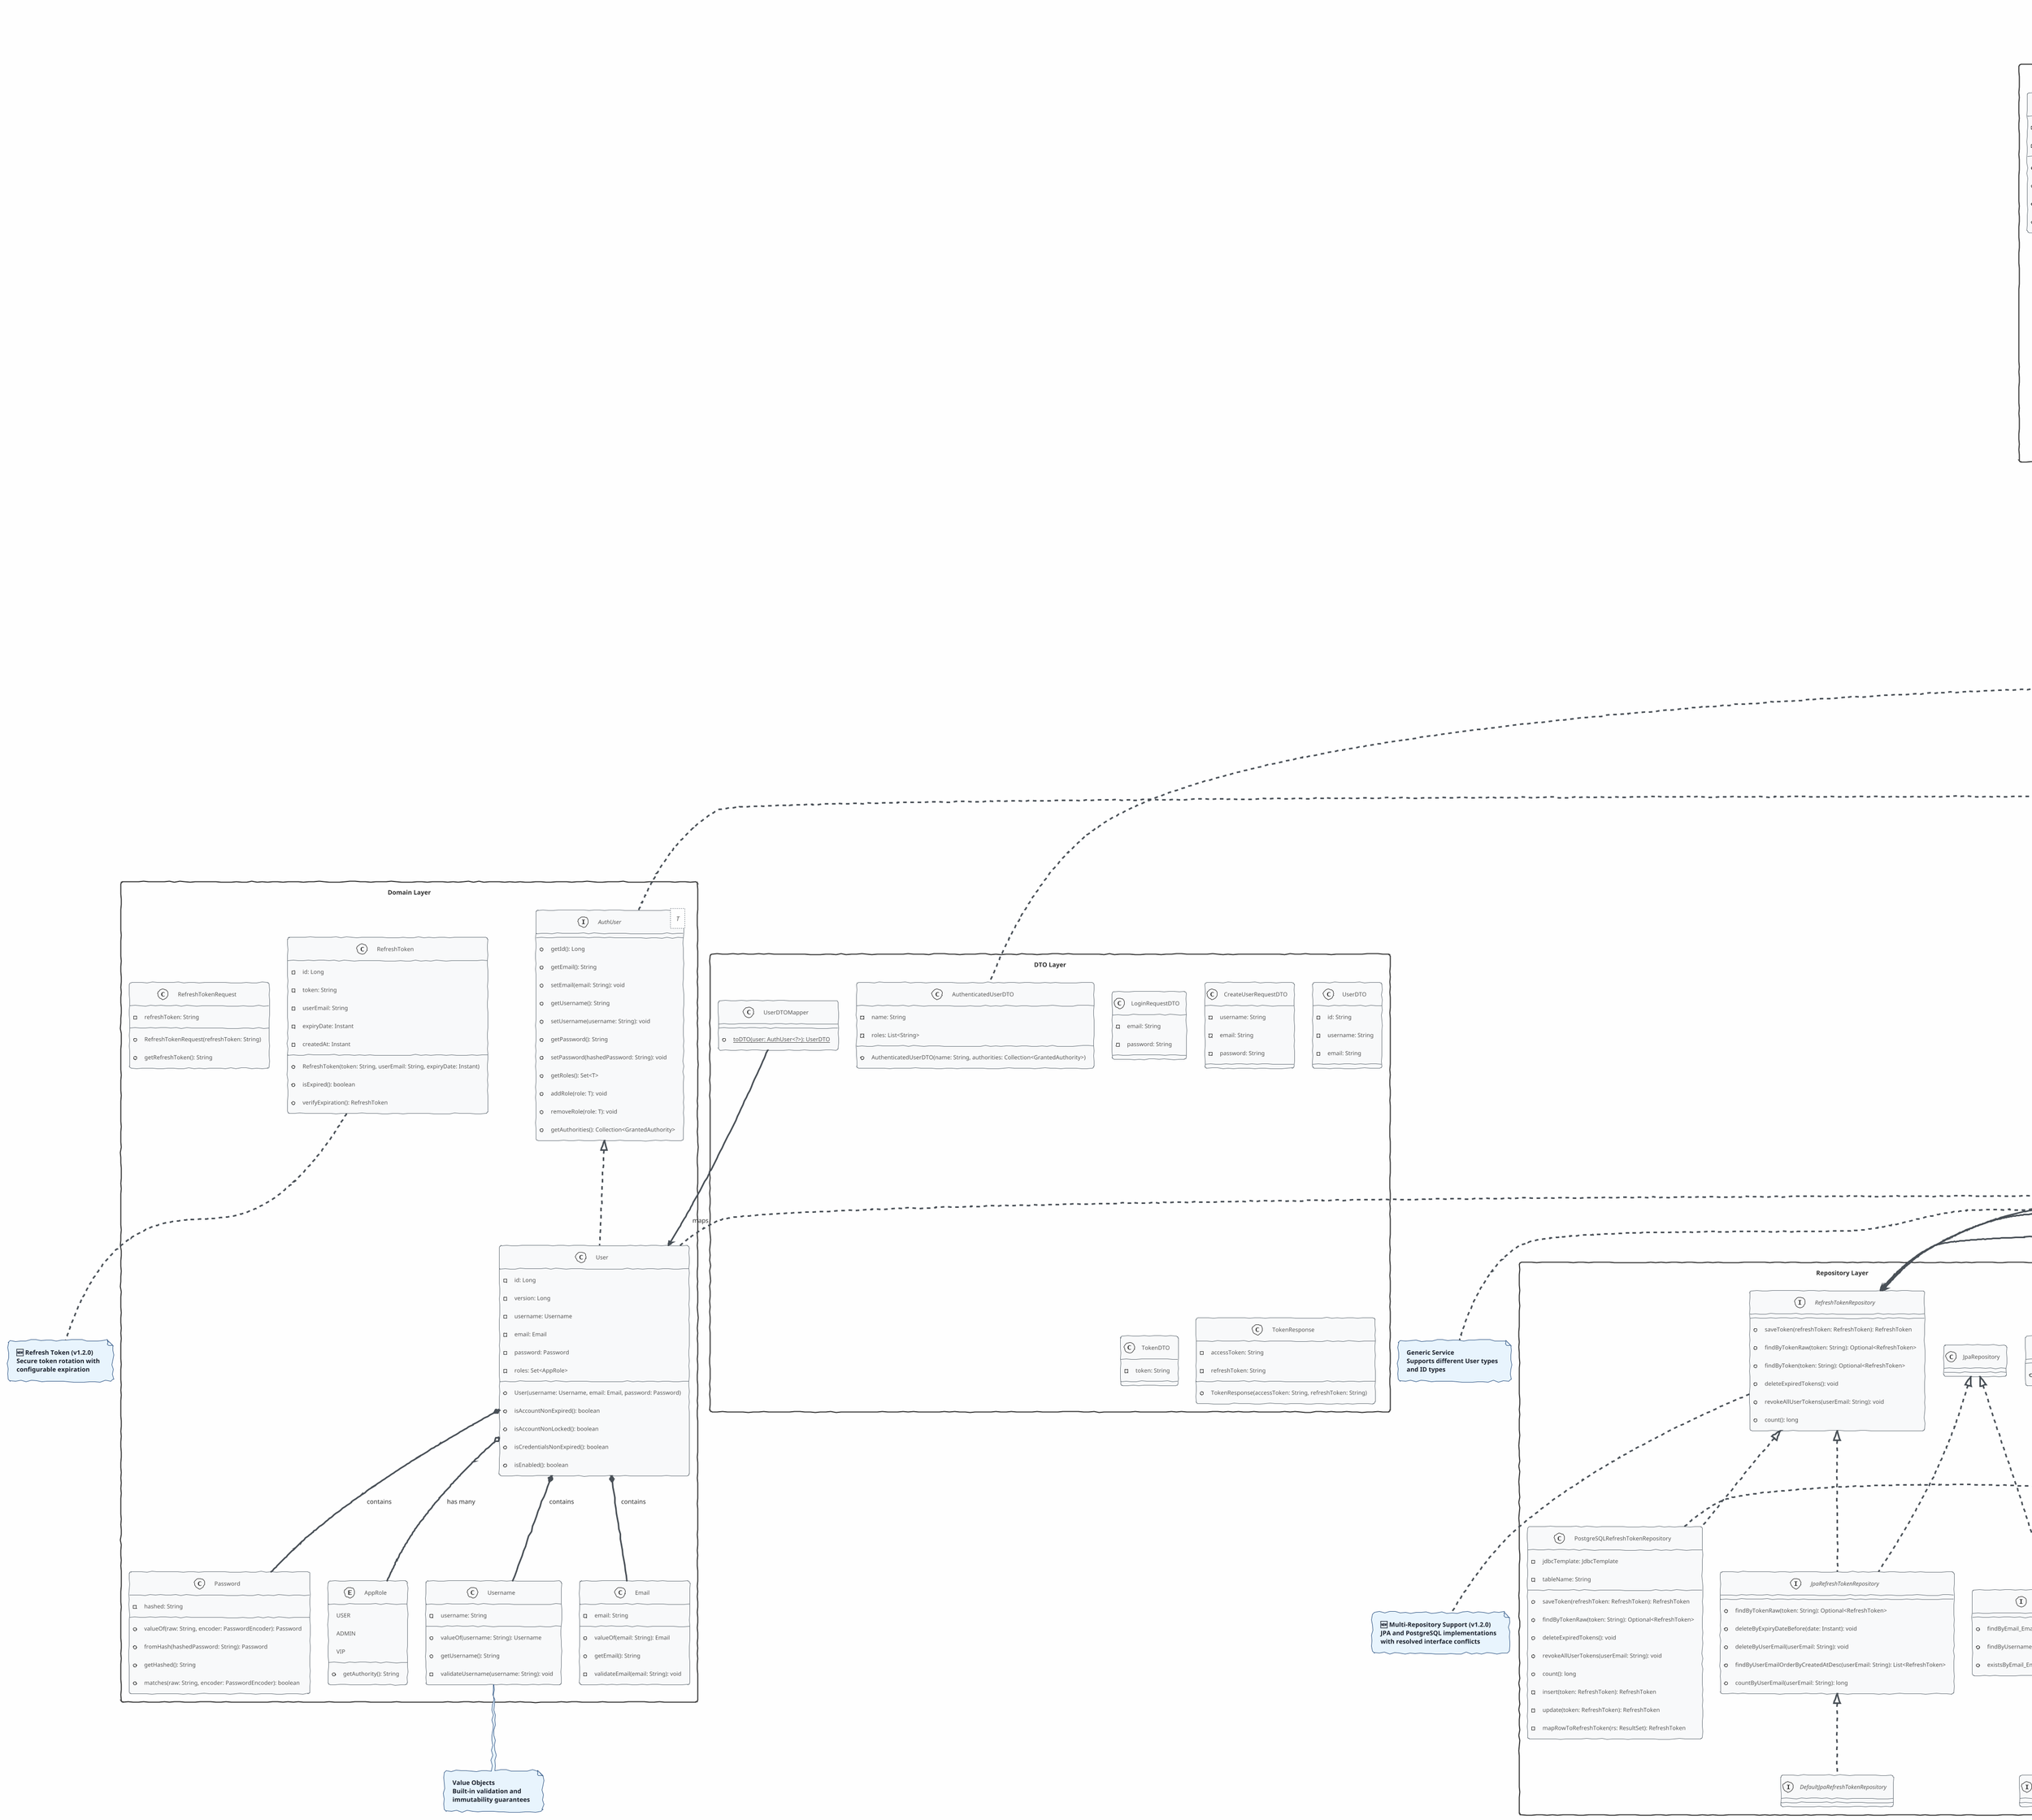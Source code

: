@startuml Ricardo Auth Spring Boot Starter - Class Diagram

!define SPOTLESS_THEME
!theme sketchy-outline
skinparam backgroundColor #FEFEFE
skinparam classBackgroundColor #F8F9FA
skinparam classBorderColor #6C757D
skinparam arrowColor #495057
skinparam noteBackgroundColor #E8F4FD
skinparam noteBorderColor #2C5282
skinparam noteFontColor #1A202C
skinparam noteFontStyle bold
skinparam padding 10
skinparam classFontSize 11
skinparam packageFontSize 12

title Ricardo Auth Spring Boot Starter\nArchitecture Overview (v1.2.0)

!define DIRECTION left to right

package "Domain Layer" <<Rectangle>> {
    
    interface "AuthUser<T>" as AuthUser {
        +getId(): Long
        +getEmail(): String
        +setEmail(email: String): void
        +getUsername(): String
        +setUsername(username: String): void
        +getPassword(): String
        +setPassword(hashedPassword: String): void
        +getRoles(): Set<T>
        +addRole(role: T): void
        +removeRole(role: T): void
        +getAuthorities(): Collection<GrantedAuthority>
    }
    
    class User {
        -id: Long
        -version: Long
        -username: Username
        -email: Email
        -password: Password
        -roles: Set<AppRole>
        +User(username: Username, email: Email, password: Password)
        +isAccountNonExpired(): boolean
        +isAccountNonLocked(): boolean
        +isCredentialsNonExpired(): boolean
        +isEnabled(): boolean
    }
    
    class Username {
        -username: String
        +valueOf(username: String): Username
        +getUsername(): String
        -validateUsername(username: String): void
    }
    
    class Email {
        -email: String
        +valueOf(email: String): Email
        +getEmail(): String
        -validateEmail(email: String): void
    }
    
    class Password {
        -hashed: String
        +valueOf(raw: String, encoder: PasswordEncoder): Password
        +fromHash(hashedPassword: String): Password
        +getHashed(): String
        +matches(raw: String, encoder: PasswordEncoder): boolean
    }
    
    enum AppRole {
        USER
        ADMIN
        VIP
        +getAuthority(): String
    }
    
    ' NEW: Refresh Token Domain
    class RefreshToken {
        -id: Long
        -token: String
        -userEmail: String
        -expiryDate: Instant
        -createdAt: Instant
        +RefreshToken(token: String, userEmail: String, expiryDate: Instant)
        +isExpired(): boolean
        +verifyExpiration(): RefreshToken
    }
    
    class RefreshTokenRequest {
        -refreshToken: String
        +RefreshTokenRequest(refreshToken: String)
        +getRefreshToken(): String
    }
    
    User .up.|> AuthUser
    User *-- Username : contains
    User *-- Email : contains
    User *-- Password : contains
    User o-- AppRole : has many
}

package "Core Interfaces" <<Rectangle>> {
    
    interface "UserService<T, ID>" as UserService {
        +createUser(user: T): T
        +getUserById(id: ID): T
        +getUserByEmail(email: String): T
        +getUserByUsername(username: String): T
        +emailExists(email: String): boolean
        +usernameExists(username: String): boolean
        +updateUser(id: ID, user: T): T
        +deleteUser(id: ID): void
        +getAllUsers(): List<T>
    }
    
    interface JwtService {
        +generateAccessToken(subject: String, authorities: Collection<GrantedAuthority>): String
        +extractSubject(token: String): String
        +isTokenValid(token: String): boolean
        +isTokenValid(token: String, email: String): boolean
    }
    
    interface PasswordPolicyService {
        +validatePassword(password: String): boolean
        +generateSecurePassword(): String
    }
    
    interface AuthenticatedUser {
        +getName(): String
        +getRoles(): List<String>
    }
    
    ' NEW: Refresh Token Service
    interface "RefreshTokenService<U, ID>" as RefreshTokenService {
        +createRefreshToken(user: U): RefreshToken
        +findByToken(token: String): Optional<RefreshToken>
        +verifyExpiration(token: RefreshToken): RefreshToken
        +deleteByToken(token: String): void
        +deleteAllByUserEmail(userEmail: String): void
    }
}


package "Repository Layer" <<Rectangle>> {
    
    interface "UserRepository<U, ID>" as UserRepository {
        +findByEmail(email: String): Optional<U>
    }
    
    interface "UserJpaRepository<U, ID>" as UserJpaRepository {
        +findByEmail_Email(email: String): Optional<U>
        +findByUsername_Username(username: String): Optional<U>
        +existsByEmail_Email(email: String): boolean
    }
    
    interface DefaultUserJpaRepository {
        ' Inherits from UserJpaRepository
    }
    
    ' NEW: Refresh Token Repository Architecture
    interface RefreshTokenRepository {
        +saveToken(refreshToken: RefreshToken): RefreshToken
        +findByTokenRaw(token: String): Optional<RefreshToken>
        +findByToken(token: String): Optional<RefreshToken>
        +deleteExpiredTokens(): void
        +revokeAllUserTokens(userEmail: String): void
        +count(): long
    }
    
    interface JpaRefreshTokenRepository {
        +findByTokenRaw(token: String): Optional<RefreshToken>
        +deleteByExpiryDateBefore(date: Instant): void
        +deleteByUserEmail(userEmail: String): void
        +findByUserEmailOrderByCreatedAtDesc(userEmail: String): List<RefreshToken>
        +countByUserEmail(userEmail: String): long
    }
    
    interface DefaultJpaRefreshTokenRepository {
        ' Inherits from JpaRefreshTokenRepository
    }
    
    class PostgreSQLRefreshTokenRepository {
        -jdbcTemplate: JdbcTemplate
        -tableName: String
        +saveToken(refreshToken: RefreshToken): RefreshToken
        +findByTokenRaw(token: String): Optional<RefreshToken>
        +deleteExpiredTokens(): void
        +revokeAllUserTokens(userEmail: String): void
        +count(): long
        -insert(token: RefreshToken): RefreshToken
        -update(token: RefreshToken): RefreshToken
        -mapRowToRefreshToken(rs: ResultSet): RefreshToken
    }
    
    UserJpaRepository .up.|> UserRepository
    UserJpaRepository .up.|> JpaRepository
    DefaultUserJpaRepository .up.|> UserJpaRepository
    JpaRefreshTokenRepository .up.|> RefreshTokenRepository
    JpaRefreshTokenRepository .up.|> JpaRepository
    DefaultJpaRefreshTokenRepository .up.|> JpaRefreshTokenRepository
    PostgreSQLRefreshTokenRepository .up.|> RefreshTokenRepository
}

package "Controller Layer" <<Rectangle>> {
    
    class AuthController {
        -jwtService: JwtService
        -authenticationManager: AuthenticationManager
        -refreshTokenService: RefreshTokenService
        +login(request: LoginRequestDTO): ResponseEntity<TokenResponse>
        +refreshToken(request: RefreshTokenRequest): ResponseEntity<TokenResponse>
        +getAuthenticatedUser(authentication: Authentication): ResponseEntity<AuthenticatedUserDTO>
    }
    
    class UserController {
        -userService: UserService<User, Long>
        -passwordEncoder: PasswordEncoder
        -passwordPolicyService: PasswordPolicyService
        +createUser(request: CreateUserRequestDTO): ResponseEntity<UserDTO>
        +getUserById(id: Long): ResponseEntity<UserDTO>
        +getUserByEmail(email: String): ResponseEntity<UserDTO>
        +updateUser(id: Long, request: CreateUserRequestDTO): ResponseEntity<UserDTO>
        +deleteUser(id: Long): ResponseEntity<Void>
    }
    
}

package "DTO Layer" <<Rectangle>> {
    
    class LoginRequestDTO {
        -email: String
        -password: String
    }
    
    class CreateUserRequestDTO {
        -username: String
        -email: String
        -password: String
    }
    
    class UserDTO {
        -id: String
        -username: String
        -email: String
    }
    
    class TokenDTO {
        -token: String
    }
    
    ' NEW: Updated for refresh tokens
    class TokenResponse {
        -accessToken: String
        -refreshToken: String
        +TokenResponse(accessToken: String, refreshToken: String)
    }
    
    class AuthenticatedUserDTO {
        -name: String
        -roles: List<String>
        +AuthenticatedUserDTO(name: String, authorities: Collection<GrantedAuthority>)
    }
    
    class UserDTOMapper {
        +{static} toDTO(user: AuthUser<?>): UserDTO
    }
    
    AuthenticatedUserDTO .up.|> AuthenticatedUser
}

package "Security Configuration" <<Rectangle>> {
    
    class SecurityConfig {
        -jwtAuthFilter: JwtAuthFilter
        -userDetailsService: UserDetailsService
        +filterChain(http: HttpSecurity): SecurityFilterChain
        +authenticationProvider(): DaoAuthenticationProvider
        +authenticationManager(config: AuthenticationConfiguration): AuthenticationManager
        +passwordEncoder(): PasswordEncoder
    }
    
    class JwtAuthFilter {
        -jwtService: JwtService
        +doFilterInternal(request: HttpServletRequest, response: HttpServletResponse, filterChain: FilterChain): void
        -extractTokenFromRequest(request: HttpServletRequest): String
    }
    
    JwtAuthFilter .up.|> OncePerRequestFilter
}

package "Auto Configuration" <<Rectangle>> {
    
    class AuthAutoConfiguration {
        +jwtService(): JwtService
        +passwordPolicyService(authProperties: AuthProperties): PasswordPolicyService
        +userService(userRepository: UserRepository, passwordPolicy: PasswordPolicyService): UserService<User, Long>
        +refreshTokenService(refreshTokenRepository: RefreshTokenRepository, userService: UserService, authProperties: AuthProperties): RefreshTokenService
        +refreshTokenCleanupService(refreshTokenRepository: RefreshTokenRepository, authProperties: AuthProperties): RefreshTokenCleanupService
        +userDetailsService(userRepository: UserRepository): UserDetailsServiceImpl
        +jwtAuthFilter(jwtService: JwtService): JwtAuthFilter
        +authController(jwtService: JwtService, authManager: AuthenticationManager, refreshTokenService: RefreshTokenService): AuthController
        +userController(userService: UserService<User, Long>, passwordEncoder: PasswordEncoder, passwordPolicyService: PasswordPolicyService): UserController
        +postgresqlRefreshTokenRepository(dataSource: DataSource, authProperties: AuthProperties): PostgreSQLRefreshTokenRepository
    }
    
    class AuthProperties {
        -enabled: boolean
        -jwt: Jwt
        -refreshTokens: RefreshTokens
        -passwordPolicy: PasswordPolicy
        -controllers: Controllers
    }
    
    class "AuthProperties.Jwt" as JwtProps {
        -secret: String
        -accessTokenExpiration: long
        -refreshTokenExpiration: long
    }
    
    ' NEW: Refresh Token Configuration
    class "AuthProperties.RefreshTokens" as RefreshTokensProps {
        -enabled: boolean
        -maxTokensPerUser: int
        -rotateOnRefresh: boolean
        -cleanupInterval: long
        -autoCleanup: boolean
        -repository: Repository
    }
    
    class "AuthProperties.RefreshTokens.Repository" as RepositoryProps {
        -type: RefreshTokenRepositoryType
        -database: Database
    }
    
    class "AuthProperties.PasswordPolicy" as PasswordPolicyProps {
        -minLength: int
        -maxLength: int
        -requireUppercase: boolean
        -requireLowercase: boolean
        -requireDigits: boolean
        -requireSpecialChars: boolean
        -specialCharacters: String
        -preventCommonPasswords: boolean
        -commonPasswordsFilePath: String
    }
    
    class "AuthProperties.Controllers" as ControllersProps {
        -auth: Controller
        -user: Controller
    }
    
    enum RefreshTokenRepositoryType {
        JPA
        POSTGRESQL
    }
    
    AuthProperties *-- JwtProps
    AuthProperties *-- RefreshTokensProps
    AuthProperties *-- PasswordPolicyProps
    AuthProperties *-- ControllersProps
    RefreshTokensProps *-- RepositoryProps
    RepositoryProps --> RefreshTokenRepositoryType

}

package "Exception Handling" <<Rectangle>> {
    
    class GlobalExceptionHandler {
        +handleDuplicateResourceException(ex: DuplicateResourceException): ResponseEntity<ErrorResponse>
        +handleResourceNotFoundException(ex: ResourceNotFoundException): ResponseEntity<ErrorResponse>
        +handleTokenExpiredException(ex: TokenExpiredException): ResponseEntity<ErrorResponse>
        +handleValidationException(ex: MethodArgumentNotValidException): ResponseEntity<ErrorResponse>
        +handleGenericException(ex: Exception): ResponseEntity<ErrorResponse>
    }
    
    class DuplicateResourceException {
        +DuplicateResourceException(message: String)
    }
    
    class ResourceNotFoundException {
        +ResourceNotFoundException(message: String)
    }
    
    ' NEW: Token Exception
    class TokenExpiredException {
        +TokenExpiredException(message: String)
    }
    
    class ErrorResponse {
        -message: String
        -timestamp: LocalDateTime
    }
}

package "Service Layer" <<Rectangle>> {

    class UserServiceImpl {
        -userRepository: UserRepository
        +createUser(user: User): User
        +getUserByEmail(email: String): User
        +emailExists(email: String): boolean
        +usernameExists(username: String): boolean
        +updateUser(id: Long, user: User): User
        +deleteUser(id: Long): void
        +getAllUsers(): List<User>
    }

    class JwtServiceImpl {
        -secret: String
        -accessTokenExpiration: long
        -key: Key
        +generateAccessToken(subject: String, authorities: Collection<GrantedAuthority>): String
        +isTokenValid(token: String, email: String): boolean
        -createToken(claims: Map<String, Object>, subject: String): String
        -getKey(): Key
    }

    class PasswordPolicy {
        -authProperties: AuthProperties
        -minLength: int
        -maxLength: int
        -requireUpperCase: boolean
        -requireLowerCase: boolean
        -requireDigit: boolean
        -requireSpecialChar: boolean
        -specialCharacters: String
        -preventCommonPasswords: boolean
        -commonPasswords: Set<String>
        +PasswordPolicy(authProperties: AuthProperties)
        +validatePassword(password: String): boolean
        +generateSecurePassword(): String
        -loadCommonPasswords(): Set<String>
        -validateLength(password: String): void
        -validateCharacterRequirements(password: String): void
        -validateCommonPassword(password: String): void
    }

    class UserDetailsServiceImpl {
        -userService: UserService<User, Long>
        +loadUserByUsername(email: String): UserDetails
    }

    ' NEW: Refresh Token Service Implementation
    class RefreshTokenServiceImpl {
        -refreshTokenRepository: RefreshTokenRepository
        -userService: UserService
        -authProperties: AuthProperties
        +createRefreshToken(user: AuthUser): RefreshToken
        +findByToken(token: String): Optional<RefreshToken>
        +verifyExpiration(token: RefreshToken): RefreshToken
        +deleteByToken(token: String): void
        +deleteAllByUserEmail(userEmail: String): void
    }

    ' NEW: Refresh Token Cleanup Service
    class RefreshTokenCleanupService {
        -refreshTokenRepository: RefreshTokenRepository
        -authProperties: AuthProperties
        +cleanupExpiredTokens(): void
        +cleanupExpiredTokensForUser(userEmail: String): void
    }

    UserServiceImpl .up.|> UserService
    JwtServiceImpl .up.|> JwtService
    PasswordPolicy .up.|> PasswordPolicyService
    UserDetailsServiceImpl .up.|> UserDetailsService
    RefreshTokenServiceImpl .up.|> RefreshTokenService
    UserServiceImpl --> PasswordPolicyService : validates passwords
    RefreshTokenServiceImpl --> UserService : uses
    RefreshTokenCleanupService --> RefreshTokenRepository : cleans up
}


' Relationships
UserServiceImpl --> UserRepository : uses
UserDetailsServiceImpl --> UserService : uses
AuthController --> JwtService : uses
AuthController --> RefreshTokenService : uses
UserController --> UserService : uses
UserController --> PasswordPolicyService : uses
JwtAuthFilter --> JwtService : uses
SecurityConfig --> JwtAuthFilter : configures
UserDTOMapper --> User : maps
RefreshTokenCleanupService --> RefreshTokenRepository : uses
RefreshTokenServiceImpl --> RefreshTokenRepository : uses

' Notes with better styling
note right of AuthUser #E8F4FD
  **Generic Interface**
  Allows custom role types and
  enables polymorphic behavior
end note

note right of User #E8F4FD
  **UserDetails Implementation**
  Integrates with Spring Security
  for authentication
end note

note bottom of Username #E8F4FD
  **Value Objects**
  Built-in validation and
  immutability guarantees
end note

note bottom of RefreshToken #E8F4FD
  **🆕 Refresh Token (v1.2.0)**
  Secure token rotation with
  configurable expiration
end note

note bottom of RefreshTokenRepository #E8F4FD
  **🆕 Multi-Repository Support (v1.2.0)**
  JPA and PostgreSQL implementations
  with resolved interface conflicts
end note

note bottom of UserServiceImpl #E8F4FD
  **Generic Service**
  Supports different User types
  and ID types
end note

note top of AuthAutoConfiguration #E8F4FD
  **Auto-Configuration**
  Automatically configures beans
  when starter is included
end note

note left of JwtAuthFilter #E8F4FD
  **JWT Security Filter**
  Handles token validation and
  authentication in filter chain
end note

note right of RefreshTokenServiceImpl #E8F4FD
  **🆕 Refresh Token Service (v1.2.0)**
  Manages token lifecycle with
  automatic cleanup and rotation
end note

note right of PostgreSQLRefreshTokenRepository #E8F4FD
  **🆕 PostgreSQL Repository (v1.2.0)**
  Native queries with proper
  timestamp handling
end note

@enduml